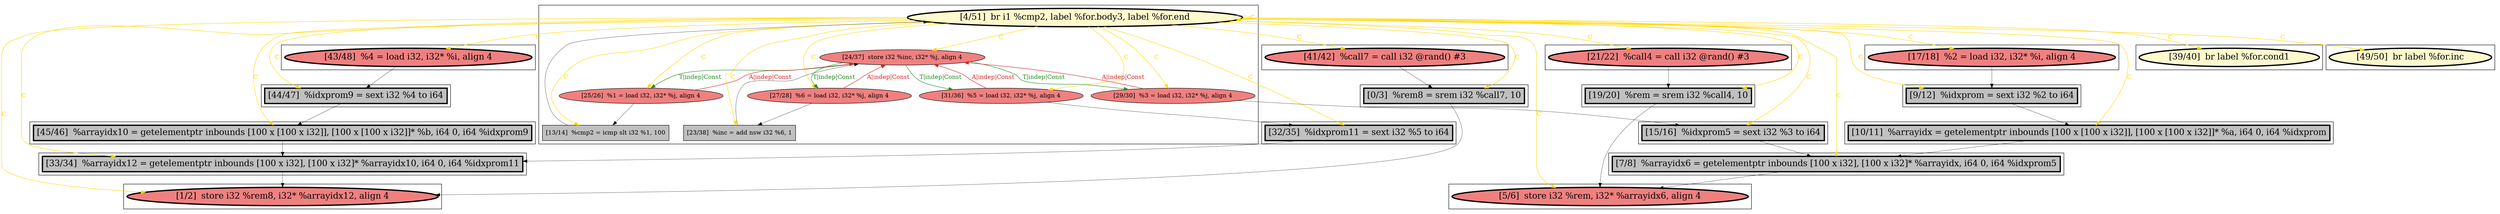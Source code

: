 
digraph G {



node2177->node2171 [style=solid,color=gold,label="C",penwidth=1.0,fontcolor=gold ]
node2185->node2186 [style=solid,color=black,label="",penwidth=0.5,fontcolor=black ]
node2177->node2168 [style=solid,color=gold,label="C",penwidth=1.0,fontcolor=gold ]
node2178->node2175 [style=solid,color=forestgreen,label="T|indep|Const",penwidth=1.0,fontcolor=forestgreen ]
node2175->node2178 [style=solid,color=firebrick3,label="A|indep|Const",penwidth=1.0,fontcolor=firebrick3 ]
node2177->node2169 [style=solid,color=gold,label="C",penwidth=1.0,fontcolor=gold ]
node2177->node2173 [style=solid,color=gold,label="C",penwidth=1.0,fontcolor=gold ]
node2179->node2178 [style=solid,color=firebrick3,label="A|indep|Const",penwidth=1.0,fontcolor=firebrick3 ]
node2177->node2174 [style=solid,color=gold,label="C",penwidth=1.0,fontcolor=gold ]
node2174->node2177 [style=solid,color=black,label="",penwidth=0.5,fontcolor=black ]
node2170->node2166 [style=solid,color=black,label="",penwidth=0.5,fontcolor=black ]
node2176->node2174 [style=solid,color=black,label="",penwidth=0.5,fontcolor=black ]
node2166->node2184 [style=solid,color=black,label="",penwidth=0.5,fontcolor=black ]
node2189->node2165 [style=solid,color=black,label="",penwidth=0.5,fontcolor=black ]
node2188->node2187 [style=solid,color=black,label="",penwidth=0.5,fontcolor=black ]
node2177->node2176 [style=solid,color=gold,label="C",penwidth=1.0,fontcolor=gold ]
node2187->node2189 [style=solid,color=black,label="",penwidth=0.5,fontcolor=black ]
node2177->node2185 [style=solid,color=gold,label="C",penwidth=1.0,fontcolor=gold ]
node2177->node2186 [style=solid,color=gold,label="C",penwidth=1.0,fontcolor=gold ]
node2177->node2170 [style=solid,color=gold,label="C",penwidth=1.0,fontcolor=gold ]
node2177->node2188 [style=solid,color=gold,label="C",penwidth=1.0,fontcolor=gold ]
node2177->node2187 [style=solid,color=gold,label="C",penwidth=1.0,fontcolor=gold ]
node2177->node2177 [style=solid,color=gold,label="C",penwidth=1.0,fontcolor=gold ]
node2177->node2178 [style=solid,color=gold,label="C",penwidth=1.0,fontcolor=gold ]
node2177->node2182 [style=solid,color=gold,label="C",penwidth=1.0,fontcolor=gold ]
node2177->node2184 [style=solid,color=gold,label="C",penwidth=1.0,fontcolor=gold ]
node2180->node2178 [style=solid,color=black,label="",penwidth=0.5,fontcolor=black ]
node2177->node2167 [style=solid,color=gold,label="C",penwidth=1.0,fontcolor=gold ]
node2183->node2184 [style=solid,color=black,label="",penwidth=0.5,fontcolor=black ]
node2177->node2175 [style=solid,color=gold,label="C",penwidth=1.0,fontcolor=gold ]
node2186->node2165 [style=solid,color=black,label="",penwidth=0.5,fontcolor=black ]
node2169->node2189 [style=solid,color=black,label="",penwidth=0.5,fontcolor=black ]
node2177->node2183 [style=solid,color=gold,label="C",penwidth=1.0,fontcolor=gold ]
node2178->node2176 [style=solid,color=forestgreen,label="T|indep|Const",penwidth=1.0,fontcolor=forestgreen ]
node2177->node2181 [style=solid,color=gold,label="C",penwidth=1.0,fontcolor=gold ]
node2173->node2178 [style=solid,color=firebrick3,label="A|indep|Const",penwidth=1.0,fontcolor=firebrick3 ]
node2178->node2173 [style=solid,color=forestgreen,label="T|indep|Const",penwidth=1.0,fontcolor=forestgreen ]
node2173->node2180 [style=solid,color=black,label="",penwidth=0.5,fontcolor=black ]
node2167->node2170 [style=solid,color=black,label="",penwidth=0.5,fontcolor=black ]
node2176->node2178 [style=solid,color=firebrick3,label="A|indep|Const",penwidth=1.0,fontcolor=firebrick3 ]
node2177->node2179 [style=solid,color=gold,label="C",penwidth=1.0,fontcolor=gold ]
node2181->node2172 [style=solid,color=black,label="",penwidth=0.5,fontcolor=black ]
node2172->node2164 [style=solid,color=black,label="",penwidth=0.5,fontcolor=black ]
node2177->node2189 [style=solid,color=gold,label="C",penwidth=1.0,fontcolor=gold ]
node2178->node2179 [style=solid,color=forestgreen,label="T|indep|Const",penwidth=1.0,fontcolor=forestgreen ]
node2175->node2183 [style=solid,color=black,label="",penwidth=0.5,fontcolor=black ]
node2177->node2180 [style=solid,color=gold,label="C",penwidth=1.0,fontcolor=gold ]
node2177->node2172 [style=solid,color=gold,label="C",penwidth=1.0,fontcolor=gold ]
node2184->node2164 [style=solid,color=black,label="",penwidth=0.5,fontcolor=black ]
node2177->node2166 [style=solid,color=gold,label="C",penwidth=1.0,fontcolor=gold ]
node2177->node2165 [style=solid,color=gold,label="C",penwidth=1.0,fontcolor=gold ]
node2177->node2164 [style=solid,color=gold,label="C",penwidth=1.0,fontcolor=gold ]
node2168->node2188 [style=solid,color=black,label="",penwidth=0.5,fontcolor=black ]
node2179->node2169 [style=solid,color=black,label="",penwidth=0.5,fontcolor=black ]


subgraph cluster18 {


node2189 [penwidth=3.0,fontsize=20,fillcolor=grey,label="[7/8]  %arrayidx6 = getelementptr inbounds [100 x i32], [100 x i32]* %arrayidx, i64 0, i64 %idxprom5",shape=rectangle,style=filled ]



}

subgraph cluster16 {


node2187 [penwidth=3.0,fontsize=20,fillcolor=grey,label="[10/11]  %arrayidx = getelementptr inbounds [100 x [100 x i32]], [100 x [100 x i32]]* %a, i64 0, i64 %idxprom",shape=rectangle,style=filled ]



}

subgraph cluster17 {


node2188 [penwidth=3.0,fontsize=20,fillcolor=grey,label="[9/12]  %idxprom = sext i32 %2 to i64",shape=rectangle,style=filled ]



}

subgraph cluster4 {


node2168 [penwidth=3.0,fontsize=20,fillcolor=lightcoral,label="[17/18]  %2 = load i32, i32* %i, align 4",shape=ellipse,style=filled ]



}

subgraph cluster3 {


node2167 [penwidth=3.0,fontsize=20,fillcolor=lightcoral,label="[43/48]  %4 = load i32, i32* %i, align 4",shape=ellipse,style=filled ]



}

subgraph cluster2 {


node2166 [penwidth=3.0,fontsize=20,fillcolor=grey,label="[45/46]  %arrayidx10 = getelementptr inbounds [100 x [100 x i32]], [100 x [100 x i32]]* %b, i64 0, i64 %idxprom9",shape=rectangle,style=filled ]



}

subgraph cluster1 {


node2165 [penwidth=3.0,fontsize=20,fillcolor=lightcoral,label="[5/6]  store i32 %rem, i32* %arrayidx6, align 4",shape=ellipse,style=filled ]



}

subgraph cluster12 {


node2183 [penwidth=3.0,fontsize=20,fillcolor=grey,label="[32/35]  %idxprom11 = sext i32 %5 to i64",shape=rectangle,style=filled ]



}

subgraph cluster5 {


node2169 [penwidth=3.0,fontsize=20,fillcolor=grey,label="[15/16]  %idxprom5 = sext i32 %3 to i64",shape=rectangle,style=filled ]



}

subgraph cluster0 {


node2164 [penwidth=3.0,fontsize=20,fillcolor=lightcoral,label="[1/2]  store i32 %rem8, i32* %arrayidx12, align 4",shape=ellipse,style=filled ]



}

subgraph cluster6 {


node2170 [penwidth=3.0,fontsize=20,fillcolor=grey,label="[44/47]  %idxprom9 = sext i32 %4 to i64",shape=rectangle,style=filled ]



}

subgraph cluster14 {


node2185 [penwidth=3.0,fontsize=20,fillcolor=lightcoral,label="[21/22]  %call4 = call i32 @rand() #3",shape=ellipse,style=filled ]



}

subgraph cluster7 {


node2171 [penwidth=3.0,fontsize=20,fillcolor=lemonchiffon,label="[39/40]  br label %for.cond1",shape=ellipse,style=filled ]



}

subgraph cluster8 {


node2172 [penwidth=3.0,fontsize=20,fillcolor=grey,label="[0/3]  %rem8 = srem i32 %call7, 10",shape=rectangle,style=filled ]



}

subgraph cluster9 {


node2180 [fillcolor=grey,label="[23/38]  %inc = add nsw i32 %6, 1",shape=rectangle,style=filled ]
node2179 [fillcolor=lightcoral,label="[29/30]  %3 = load i32, i32* %j, align 4",shape=ellipse,style=filled ]
node2174 [fillcolor=grey,label="[13/14]  %cmp2 = icmp slt i32 %1, 100",shape=rectangle,style=filled ]
node2178 [fillcolor=lightcoral,label="[24/37]  store i32 %inc, i32* %j, align 4",shape=ellipse,style=filled ]
node2173 [fillcolor=lightcoral,label="[27/28]  %6 = load i32, i32* %j, align 4",shape=ellipse,style=filled ]
node2175 [fillcolor=lightcoral,label="[31/36]  %5 = load i32, i32* %j, align 4",shape=ellipse,style=filled ]
node2176 [fillcolor=lightcoral,label="[25/26]  %1 = load i32, i32* %j, align 4",shape=ellipse,style=filled ]
node2177 [penwidth=3.0,fontsize=20,fillcolor=lemonchiffon,label="[4/51]  br i1 %cmp2, label %for.body3, label %for.end",shape=ellipse,style=filled ]



}

subgraph cluster10 {


node2181 [penwidth=3.0,fontsize=20,fillcolor=lightcoral,label="[41/42]  %call7 = call i32 @rand() #3",shape=ellipse,style=filled ]



}

subgraph cluster11 {


node2182 [penwidth=3.0,fontsize=20,fillcolor=lemonchiffon,label="[49/50]  br label %for.inc",shape=ellipse,style=filled ]



}

subgraph cluster13 {


node2184 [penwidth=3.0,fontsize=20,fillcolor=grey,label="[33/34]  %arrayidx12 = getelementptr inbounds [100 x i32], [100 x i32]* %arrayidx10, i64 0, i64 %idxprom11",shape=rectangle,style=filled ]



}

subgraph cluster15 {


node2186 [penwidth=3.0,fontsize=20,fillcolor=grey,label="[19/20]  %rem = srem i32 %call4, 10",shape=rectangle,style=filled ]



}

}
